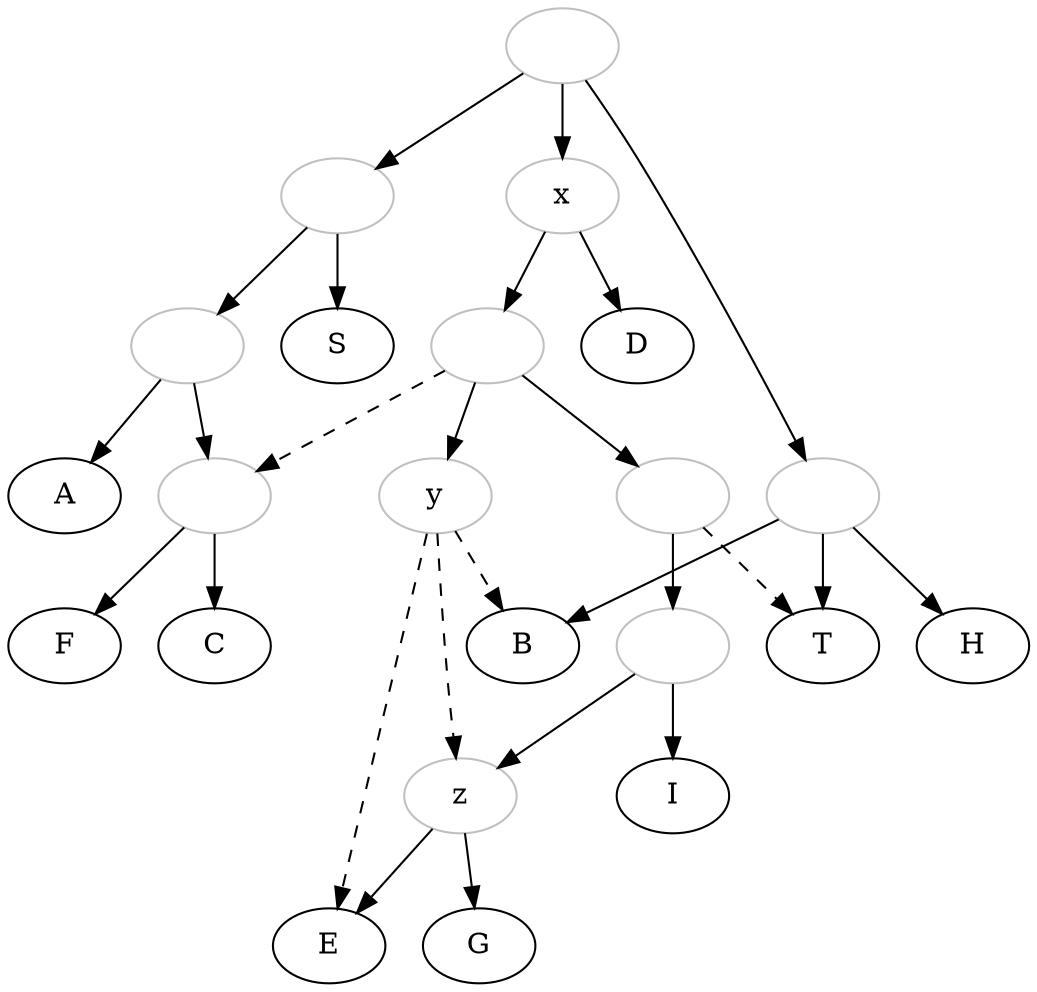 digraph {

1[color="grey", label=""];
2[color="grey", label=""];
3[color="grey", label=""];
4[color="grey", label=""];
5[color="grey", label=""];
x[color="grey"];
6[color="grey", label=""];
y[color="grey"];
7[color="grey", label=""];
8[color="grey", label=""];
z[color="grey"];

1->2;
2->3;
3->A;
3->4;
4->F;
4->C;
2->S;

1->5;
5->H;
5->T;
5->B;

1->x;
x->D;
x->6;
6->4[style="dashed"];
6->y;
y->B[style="dashed"];
y->E[style="dashed"];
y->z[style="dashed"];

6->7;
7->T[style="dashed"];
7->8;
8->z;
z->E;
z->G;
8->I;

}
